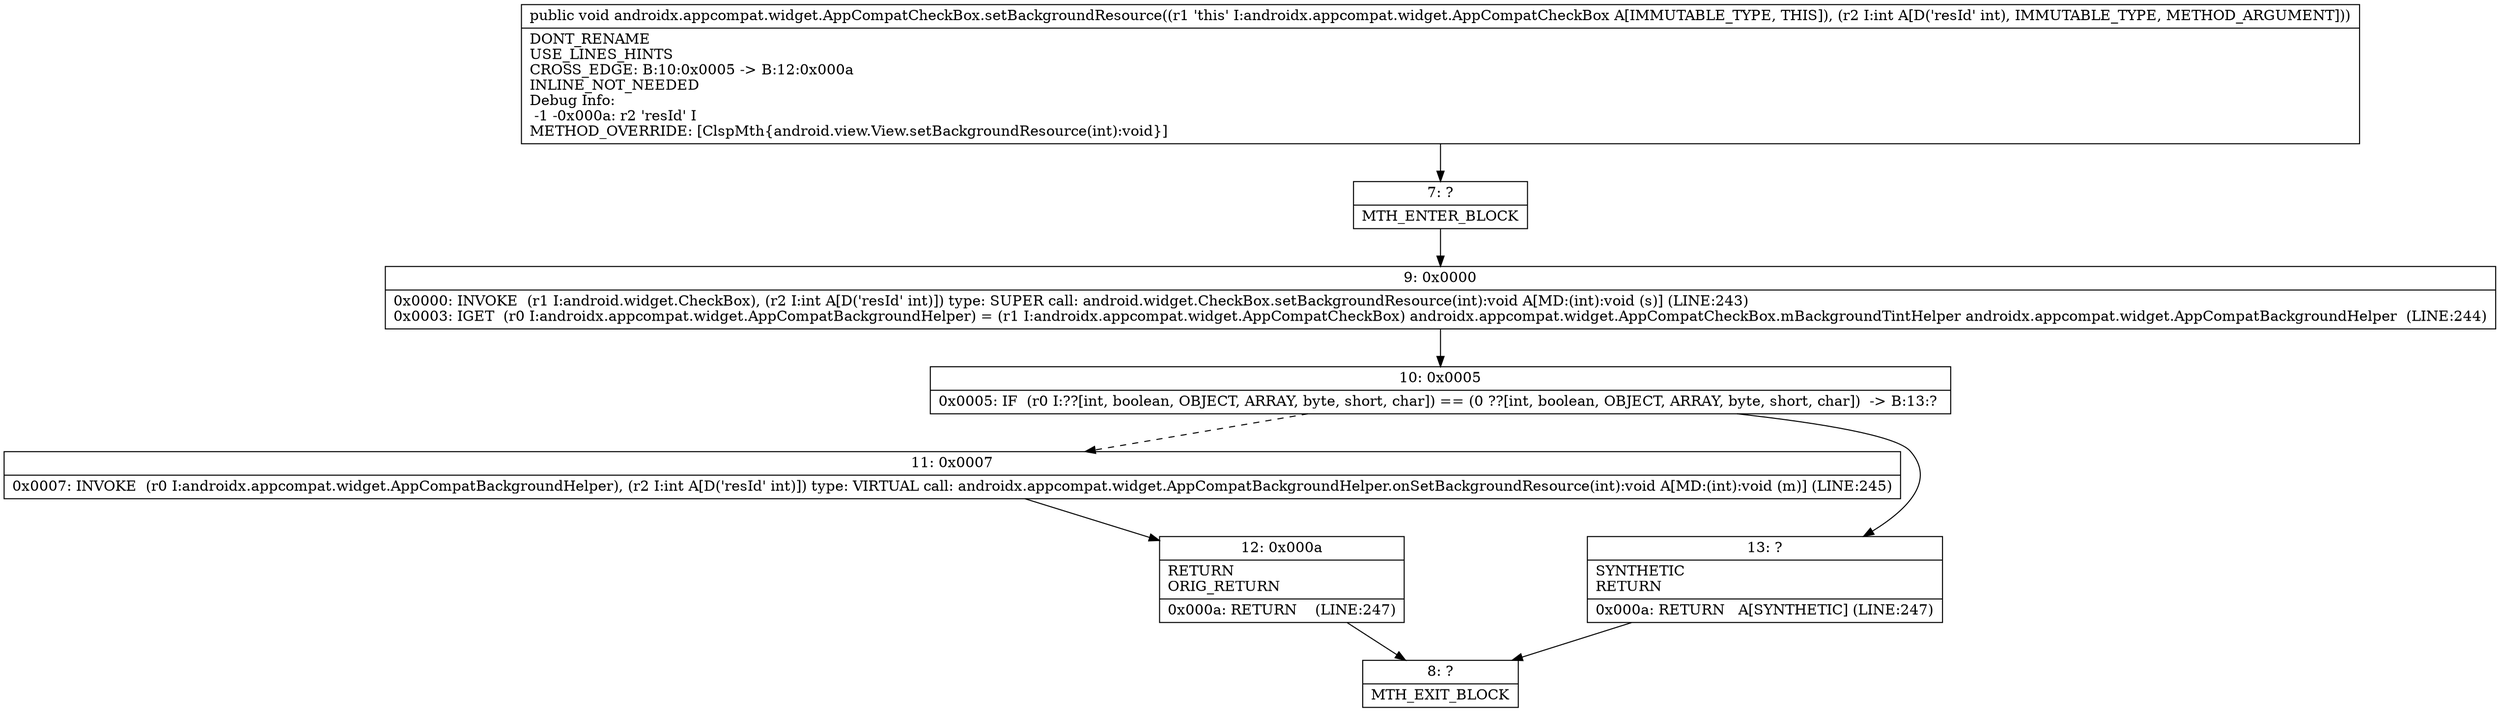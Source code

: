 digraph "CFG forandroidx.appcompat.widget.AppCompatCheckBox.setBackgroundResource(I)V" {
Node_7 [shape=record,label="{7\:\ ?|MTH_ENTER_BLOCK\l}"];
Node_9 [shape=record,label="{9\:\ 0x0000|0x0000: INVOKE  (r1 I:android.widget.CheckBox), (r2 I:int A[D('resId' int)]) type: SUPER call: android.widget.CheckBox.setBackgroundResource(int):void A[MD:(int):void (s)] (LINE:243)\l0x0003: IGET  (r0 I:androidx.appcompat.widget.AppCompatBackgroundHelper) = (r1 I:androidx.appcompat.widget.AppCompatCheckBox) androidx.appcompat.widget.AppCompatCheckBox.mBackgroundTintHelper androidx.appcompat.widget.AppCompatBackgroundHelper  (LINE:244)\l}"];
Node_10 [shape=record,label="{10\:\ 0x0005|0x0005: IF  (r0 I:??[int, boolean, OBJECT, ARRAY, byte, short, char]) == (0 ??[int, boolean, OBJECT, ARRAY, byte, short, char])  \-\> B:13:? \l}"];
Node_11 [shape=record,label="{11\:\ 0x0007|0x0007: INVOKE  (r0 I:androidx.appcompat.widget.AppCompatBackgroundHelper), (r2 I:int A[D('resId' int)]) type: VIRTUAL call: androidx.appcompat.widget.AppCompatBackgroundHelper.onSetBackgroundResource(int):void A[MD:(int):void (m)] (LINE:245)\l}"];
Node_12 [shape=record,label="{12\:\ 0x000a|RETURN\lORIG_RETURN\l|0x000a: RETURN    (LINE:247)\l}"];
Node_8 [shape=record,label="{8\:\ ?|MTH_EXIT_BLOCK\l}"];
Node_13 [shape=record,label="{13\:\ ?|SYNTHETIC\lRETURN\l|0x000a: RETURN   A[SYNTHETIC] (LINE:247)\l}"];
MethodNode[shape=record,label="{public void androidx.appcompat.widget.AppCompatCheckBox.setBackgroundResource((r1 'this' I:androidx.appcompat.widget.AppCompatCheckBox A[IMMUTABLE_TYPE, THIS]), (r2 I:int A[D('resId' int), IMMUTABLE_TYPE, METHOD_ARGUMENT]))  | DONT_RENAME\lUSE_LINES_HINTS\lCROSS_EDGE: B:10:0x0005 \-\> B:12:0x000a\lINLINE_NOT_NEEDED\lDebug Info:\l  \-1 \-0x000a: r2 'resId' I\lMETHOD_OVERRIDE: [ClspMth\{android.view.View.setBackgroundResource(int):void\}]\l}"];
MethodNode -> Node_7;Node_7 -> Node_9;
Node_9 -> Node_10;
Node_10 -> Node_11[style=dashed];
Node_10 -> Node_13;
Node_11 -> Node_12;
Node_12 -> Node_8;
Node_13 -> Node_8;
}

